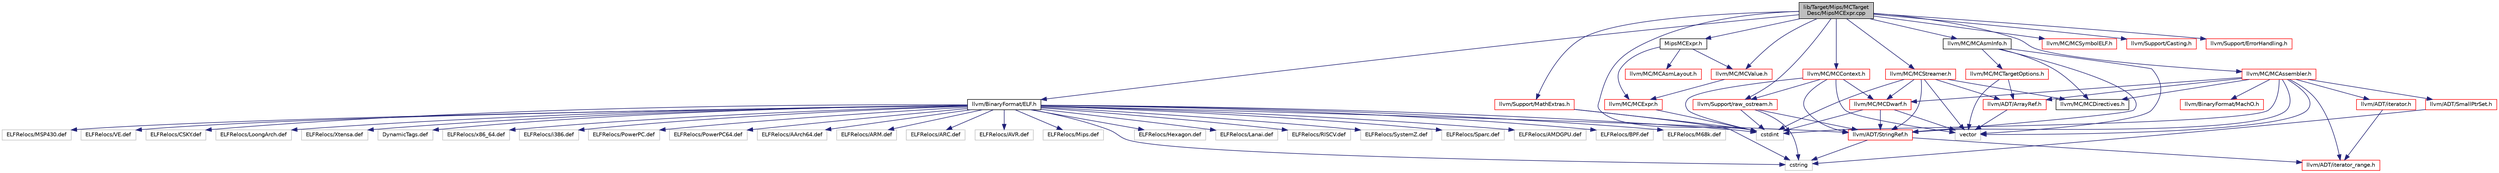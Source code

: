 digraph "lib/Target/Mips/MCTargetDesc/MipsMCExpr.cpp"
{
 // LATEX_PDF_SIZE
  bgcolor="transparent";
  edge [fontname="Helvetica",fontsize="10",labelfontname="Helvetica",labelfontsize="10"];
  node [fontname="Helvetica",fontsize="10",shape=record];
  Node1 [label="lib/Target/Mips/MCTarget\lDesc/MipsMCExpr.cpp",height=0.2,width=0.4,color="black", fillcolor="grey75", style="filled", fontcolor="black",tooltip=" "];
  Node1 -> Node2 [color="midnightblue",fontsize="10",style="solid",fontname="Helvetica"];
  Node2 [label="MipsMCExpr.h",height=0.2,width=0.4,color="black",URL="$MipsMCExpr_8h.html",tooltip=" "];
  Node2 -> Node3 [color="midnightblue",fontsize="10",style="solid",fontname="Helvetica"];
  Node3 [label="llvm/MC/MCAsmLayout.h",height=0.2,width=0.4,color="red",URL="$MCAsmLayout_8h.html",tooltip=" "];
  Node2 -> Node42 [color="midnightblue",fontsize="10",style="solid",fontname="Helvetica"];
  Node42 [label="llvm/MC/MCExpr.h",height=0.2,width=0.4,color="red",URL="$MCExpr_8h.html",tooltip=" "];
  Node42 -> Node8 [color="midnightblue",fontsize="10",style="solid",fontname="Helvetica"];
  Node8 [label="cstdint",height=0.2,width=0.4,color="grey75",tooltip=" "];
  Node2 -> Node45 [color="midnightblue",fontsize="10",style="solid",fontname="Helvetica"];
  Node45 [label="llvm/MC/MCValue.h",height=0.2,width=0.4,color="red",URL="$MCValue_8h.html",tooltip=" "];
  Node45 -> Node42 [color="midnightblue",fontsize="10",style="solid",fontname="Helvetica"];
  Node1 -> Node46 [color="midnightblue",fontsize="10",style="solid",fontname="Helvetica"];
  Node46 [label="llvm/BinaryFormat/ELF.h",height=0.2,width=0.4,color="black",URL="$BinaryFormat_2ELF_8h.html",tooltip=" "];
  Node46 -> Node47 [color="midnightblue",fontsize="10",style="solid",fontname="Helvetica"];
  Node47 [label="llvm/ADT/StringRef.h",height=0.2,width=0.4,color="red",URL="$StringRef_8h.html",tooltip=" "];
  Node47 -> Node50 [color="midnightblue",fontsize="10",style="solid",fontname="Helvetica"];
  Node50 [label="llvm/ADT/iterator_range.h",height=0.2,width=0.4,color="red",URL="$iterator__range_8h.html",tooltip=" "];
  Node47 -> Node22 [color="midnightblue",fontsize="10",style="solid",fontname="Helvetica"];
  Node22 [label="cstring",height=0.2,width=0.4,color="grey75",tooltip=" "];
  Node46 -> Node8 [color="midnightblue",fontsize="10",style="solid",fontname="Helvetica"];
  Node46 -> Node22 [color="midnightblue",fontsize="10",style="solid",fontname="Helvetica"];
  Node46 -> Node53 [color="midnightblue",fontsize="10",style="solid",fontname="Helvetica"];
  Node53 [label="ELFRelocs/x86_64.def",height=0.2,width=0.4,color="grey75",tooltip=" "];
  Node46 -> Node54 [color="midnightblue",fontsize="10",style="solid",fontname="Helvetica"];
  Node54 [label="ELFRelocs/i386.def",height=0.2,width=0.4,color="grey75",tooltip=" "];
  Node46 -> Node55 [color="midnightblue",fontsize="10",style="solid",fontname="Helvetica"];
  Node55 [label="ELFRelocs/PowerPC.def",height=0.2,width=0.4,color="grey75",tooltip=" "];
  Node46 -> Node56 [color="midnightblue",fontsize="10",style="solid",fontname="Helvetica"];
  Node56 [label="ELFRelocs/PowerPC64.def",height=0.2,width=0.4,color="grey75",tooltip=" "];
  Node46 -> Node57 [color="midnightblue",fontsize="10",style="solid",fontname="Helvetica"];
  Node57 [label="ELFRelocs/AArch64.def",height=0.2,width=0.4,color="grey75",tooltip=" "];
  Node46 -> Node58 [color="midnightblue",fontsize="10",style="solid",fontname="Helvetica"];
  Node58 [label="ELFRelocs/ARM.def",height=0.2,width=0.4,color="grey75",tooltip=" "];
  Node46 -> Node59 [color="midnightblue",fontsize="10",style="solid",fontname="Helvetica"];
  Node59 [label="ELFRelocs/ARC.def",height=0.2,width=0.4,color="grey75",tooltip=" "];
  Node46 -> Node60 [color="midnightblue",fontsize="10",style="solid",fontname="Helvetica"];
  Node60 [label="ELFRelocs/AVR.def",height=0.2,width=0.4,color="grey75",tooltip=" "];
  Node46 -> Node61 [color="midnightblue",fontsize="10",style="solid",fontname="Helvetica"];
  Node61 [label="ELFRelocs/Mips.def",height=0.2,width=0.4,color="grey75",tooltip=" "];
  Node46 -> Node62 [color="midnightblue",fontsize="10",style="solid",fontname="Helvetica"];
  Node62 [label="ELFRelocs/Hexagon.def",height=0.2,width=0.4,color="grey75",tooltip=" "];
  Node46 -> Node63 [color="midnightblue",fontsize="10",style="solid",fontname="Helvetica"];
  Node63 [label="ELFRelocs/Lanai.def",height=0.2,width=0.4,color="grey75",tooltip=" "];
  Node46 -> Node64 [color="midnightblue",fontsize="10",style="solid",fontname="Helvetica"];
  Node64 [label="ELFRelocs/RISCV.def",height=0.2,width=0.4,color="grey75",tooltip=" "];
  Node46 -> Node65 [color="midnightblue",fontsize="10",style="solid",fontname="Helvetica"];
  Node65 [label="ELFRelocs/SystemZ.def",height=0.2,width=0.4,color="grey75",tooltip=" "];
  Node46 -> Node66 [color="midnightblue",fontsize="10",style="solid",fontname="Helvetica"];
  Node66 [label="ELFRelocs/Sparc.def",height=0.2,width=0.4,color="grey75",tooltip=" "];
  Node46 -> Node67 [color="midnightblue",fontsize="10",style="solid",fontname="Helvetica"];
  Node67 [label="ELFRelocs/AMDGPU.def",height=0.2,width=0.4,color="grey75",tooltip=" "];
  Node46 -> Node68 [color="midnightblue",fontsize="10",style="solid",fontname="Helvetica"];
  Node68 [label="ELFRelocs/BPF.def",height=0.2,width=0.4,color="grey75",tooltip=" "];
  Node46 -> Node69 [color="midnightblue",fontsize="10",style="solid",fontname="Helvetica"];
  Node69 [label="ELFRelocs/M68k.def",height=0.2,width=0.4,color="grey75",tooltip=" "];
  Node46 -> Node70 [color="midnightblue",fontsize="10",style="solid",fontname="Helvetica"];
  Node70 [label="ELFRelocs/MSP430.def",height=0.2,width=0.4,color="grey75",tooltip=" "];
  Node46 -> Node71 [color="midnightblue",fontsize="10",style="solid",fontname="Helvetica"];
  Node71 [label="ELFRelocs/VE.def",height=0.2,width=0.4,color="grey75",tooltip=" "];
  Node46 -> Node72 [color="midnightblue",fontsize="10",style="solid",fontname="Helvetica"];
  Node72 [label="ELFRelocs/CSKY.def",height=0.2,width=0.4,color="grey75",tooltip=" "];
  Node46 -> Node73 [color="midnightblue",fontsize="10",style="solid",fontname="Helvetica"];
  Node73 [label="ELFRelocs/LoongArch.def",height=0.2,width=0.4,color="grey75",tooltip=" "];
  Node46 -> Node74 [color="midnightblue",fontsize="10",style="solid",fontname="Helvetica"];
  Node74 [label="ELFRelocs/Xtensa.def",height=0.2,width=0.4,color="grey75",tooltip=" "];
  Node46 -> Node75 [color="midnightblue",fontsize="10",style="solid",fontname="Helvetica"];
  Node75 [label="DynamicTags.def",height=0.2,width=0.4,color="grey75",tooltip=" "];
  Node1 -> Node76 [color="midnightblue",fontsize="10",style="solid",fontname="Helvetica"];
  Node76 [label="llvm/MC/MCAsmInfo.h",height=0.2,width=0.4,color="black",URL="$MCAsmInfo_8h.html",tooltip=" "];
  Node76 -> Node47 [color="midnightblue",fontsize="10",style="solid",fontname="Helvetica"];
  Node76 -> Node77 [color="midnightblue",fontsize="10",style="solid",fontname="Helvetica"];
  Node77 [label="llvm/MC/MCDirectives.h",height=0.2,width=0.4,color="black",URL="$MCDirectives_8h.html",tooltip=" "];
  Node76 -> Node78 [color="midnightblue",fontsize="10",style="solid",fontname="Helvetica"];
  Node78 [label="llvm/MC/MCTargetOptions.h",height=0.2,width=0.4,color="red",URL="$MCTargetOptions_8h.html",tooltip=" "];
  Node78 -> Node79 [color="midnightblue",fontsize="10",style="solid",fontname="Helvetica"];
  Node79 [label="llvm/ADT/ArrayRef.h",height=0.2,width=0.4,color="red",URL="$ArrayRef_8h.html",tooltip=" "];
  Node79 -> Node87 [color="midnightblue",fontsize="10",style="solid",fontname="Helvetica"];
  Node87 [label="vector",height=0.2,width=0.4,color="grey75",tooltip=" "];
  Node78 -> Node87 [color="midnightblue",fontsize="10",style="solid",fontname="Helvetica"];
  Node76 -> Node87 [color="midnightblue",fontsize="10",style="solid",fontname="Helvetica"];
  Node1 -> Node89 [color="midnightblue",fontsize="10",style="solid",fontname="Helvetica"];
  Node89 [label="llvm/MC/MCAssembler.h",height=0.2,width=0.4,color="red",URL="$MCAssembler_8h.html",tooltip=" "];
  Node89 -> Node79 [color="midnightblue",fontsize="10",style="solid",fontname="Helvetica"];
  Node89 -> Node90 [color="midnightblue",fontsize="10",style="solid",fontname="Helvetica"];
  Node90 [label="llvm/ADT/SmallPtrSet.h",height=0.2,width=0.4,color="red",URL="$SmallPtrSet_8h.html",tooltip=" "];
  Node90 -> Node22 [color="midnightblue",fontsize="10",style="solid",fontname="Helvetica"];
  Node89 -> Node47 [color="midnightblue",fontsize="10",style="solid",fontname="Helvetica"];
  Node89 -> Node85 [color="midnightblue",fontsize="10",style="solid",fontname="Helvetica"];
  Node85 [label="llvm/ADT/iterator.h",height=0.2,width=0.4,color="red",URL="$iterator_8h.html",tooltip=" "];
  Node85 -> Node50 [color="midnightblue",fontsize="10",style="solid",fontname="Helvetica"];
  Node89 -> Node50 [color="midnightblue",fontsize="10",style="solid",fontname="Helvetica"];
  Node89 -> Node91 [color="midnightblue",fontsize="10",style="solid",fontname="Helvetica"];
  Node91 [label="llvm/BinaryFormat/MachO.h",height=0.2,width=0.4,color="red",URL="$BinaryFormat_2MachO_8h.html",tooltip=" "];
  Node89 -> Node77 [color="midnightblue",fontsize="10",style="solid",fontname="Helvetica"];
  Node89 -> Node107 [color="midnightblue",fontsize="10",style="solid",fontname="Helvetica"];
  Node107 [label="llvm/MC/MCDwarf.h",height=0.2,width=0.4,color="red",URL="$MCDwarf_8h.html",tooltip=" "];
  Node107 -> Node47 [color="midnightblue",fontsize="10",style="solid",fontname="Helvetica"];
  Node107 -> Node8 [color="midnightblue",fontsize="10",style="solid",fontname="Helvetica"];
  Node107 -> Node87 [color="midnightblue",fontsize="10",style="solid",fontname="Helvetica"];
  Node89 -> Node8 [color="midnightblue",fontsize="10",style="solid",fontname="Helvetica"];
  Node89 -> Node87 [color="midnightblue",fontsize="10",style="solid",fontname="Helvetica"];
  Node1 -> Node131 [color="midnightblue",fontsize="10",style="solid",fontname="Helvetica"];
  Node131 [label="llvm/MC/MCContext.h",height=0.2,width=0.4,color="red",URL="$MCContext_8h.html",tooltip=" "];
  Node131 -> Node47 [color="midnightblue",fontsize="10",style="solid",fontname="Helvetica"];
  Node131 -> Node107 [color="midnightblue",fontsize="10",style="solid",fontname="Helvetica"];
  Node131 -> Node105 [color="midnightblue",fontsize="10",style="solid",fontname="Helvetica"];
  Node105 [label="llvm/Support/raw_ostream.h",height=0.2,width=0.4,color="red",URL="$raw__ostream_8h.html",tooltip=" "];
  Node105 -> Node47 [color="midnightblue",fontsize="10",style="solid",fontname="Helvetica"];
  Node105 -> Node8 [color="midnightblue",fontsize="10",style="solid",fontname="Helvetica"];
  Node105 -> Node22 [color="midnightblue",fontsize="10",style="solid",fontname="Helvetica"];
  Node131 -> Node8 [color="midnightblue",fontsize="10",style="solid",fontname="Helvetica"];
  Node131 -> Node87 [color="midnightblue",fontsize="10",style="solid",fontname="Helvetica"];
  Node1 -> Node151 [color="midnightblue",fontsize="10",style="solid",fontname="Helvetica"];
  Node151 [label="llvm/MC/MCStreamer.h",height=0.2,width=0.4,color="red",URL="$MCStreamer_8h.html",tooltip=" "];
  Node151 -> Node79 [color="midnightblue",fontsize="10",style="solid",fontname="Helvetica"];
  Node151 -> Node47 [color="midnightblue",fontsize="10",style="solid",fontname="Helvetica"];
  Node151 -> Node77 [color="midnightblue",fontsize="10",style="solid",fontname="Helvetica"];
  Node151 -> Node107 [color="midnightblue",fontsize="10",style="solid",fontname="Helvetica"];
  Node151 -> Node8 [color="midnightblue",fontsize="10",style="solid",fontname="Helvetica"];
  Node151 -> Node87 [color="midnightblue",fontsize="10",style="solid",fontname="Helvetica"];
  Node1 -> Node159 [color="midnightblue",fontsize="10",style="solid",fontname="Helvetica"];
  Node159 [label="llvm/MC/MCSymbolELF.h",height=0.2,width=0.4,color="red",URL="$MCSymbolELF_8h.html",tooltip=" "];
  Node1 -> Node45 [color="midnightblue",fontsize="10",style="solid",fontname="Helvetica"];
  Node1 -> Node160 [color="midnightblue",fontsize="10",style="solid",fontname="Helvetica"];
  Node160 [label="llvm/Support/Casting.h",height=0.2,width=0.4,color="red",URL="$Casting_8h.html",tooltip=" "];
  Node1 -> Node25 [color="midnightblue",fontsize="10",style="solid",fontname="Helvetica"];
  Node25 [label="llvm/Support/ErrorHandling.h",height=0.2,width=0.4,color="red",URL="$Support_2ErrorHandling_8h.html",tooltip=" "];
  Node1 -> Node19 [color="midnightblue",fontsize="10",style="solid",fontname="Helvetica"];
  Node19 [label="llvm/Support/MathExtras.h",height=0.2,width=0.4,color="red",URL="$MathExtras_8h.html",tooltip=" "];
  Node19 -> Node8 [color="midnightblue",fontsize="10",style="solid",fontname="Helvetica"];
  Node19 -> Node22 [color="midnightblue",fontsize="10",style="solid",fontname="Helvetica"];
  Node1 -> Node105 [color="midnightblue",fontsize="10",style="solid",fontname="Helvetica"];
  Node1 -> Node8 [color="midnightblue",fontsize="10",style="solid",fontname="Helvetica"];
}
